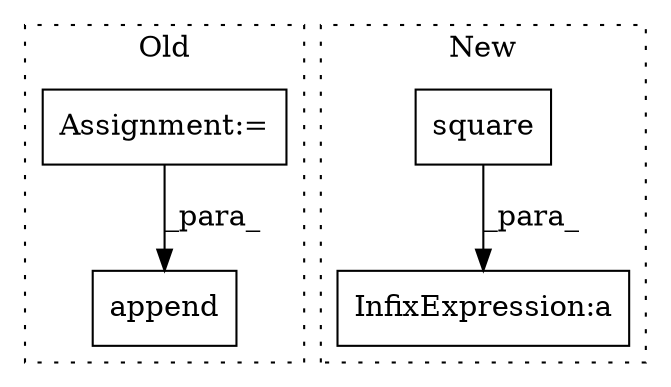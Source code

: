 digraph G {
subgraph cluster0 {
1 [label="append" a="32" s="3450,3529" l="7,1" shape="box"];
3 [label="Assignment:=" a="7" s="3234" l="1" shape="box"];
label = "Old";
style="dotted";
}
subgraph cluster1 {
2 [label="square" a="32" s="2847,2867" l="7,1" shape="box"];
4 [label="InfixExpression:a" a="27" s="2833" l="3" shape="box"];
label = "New";
style="dotted";
}
2 -> 4 [label="_para_"];
3 -> 1 [label="_para_"];
}